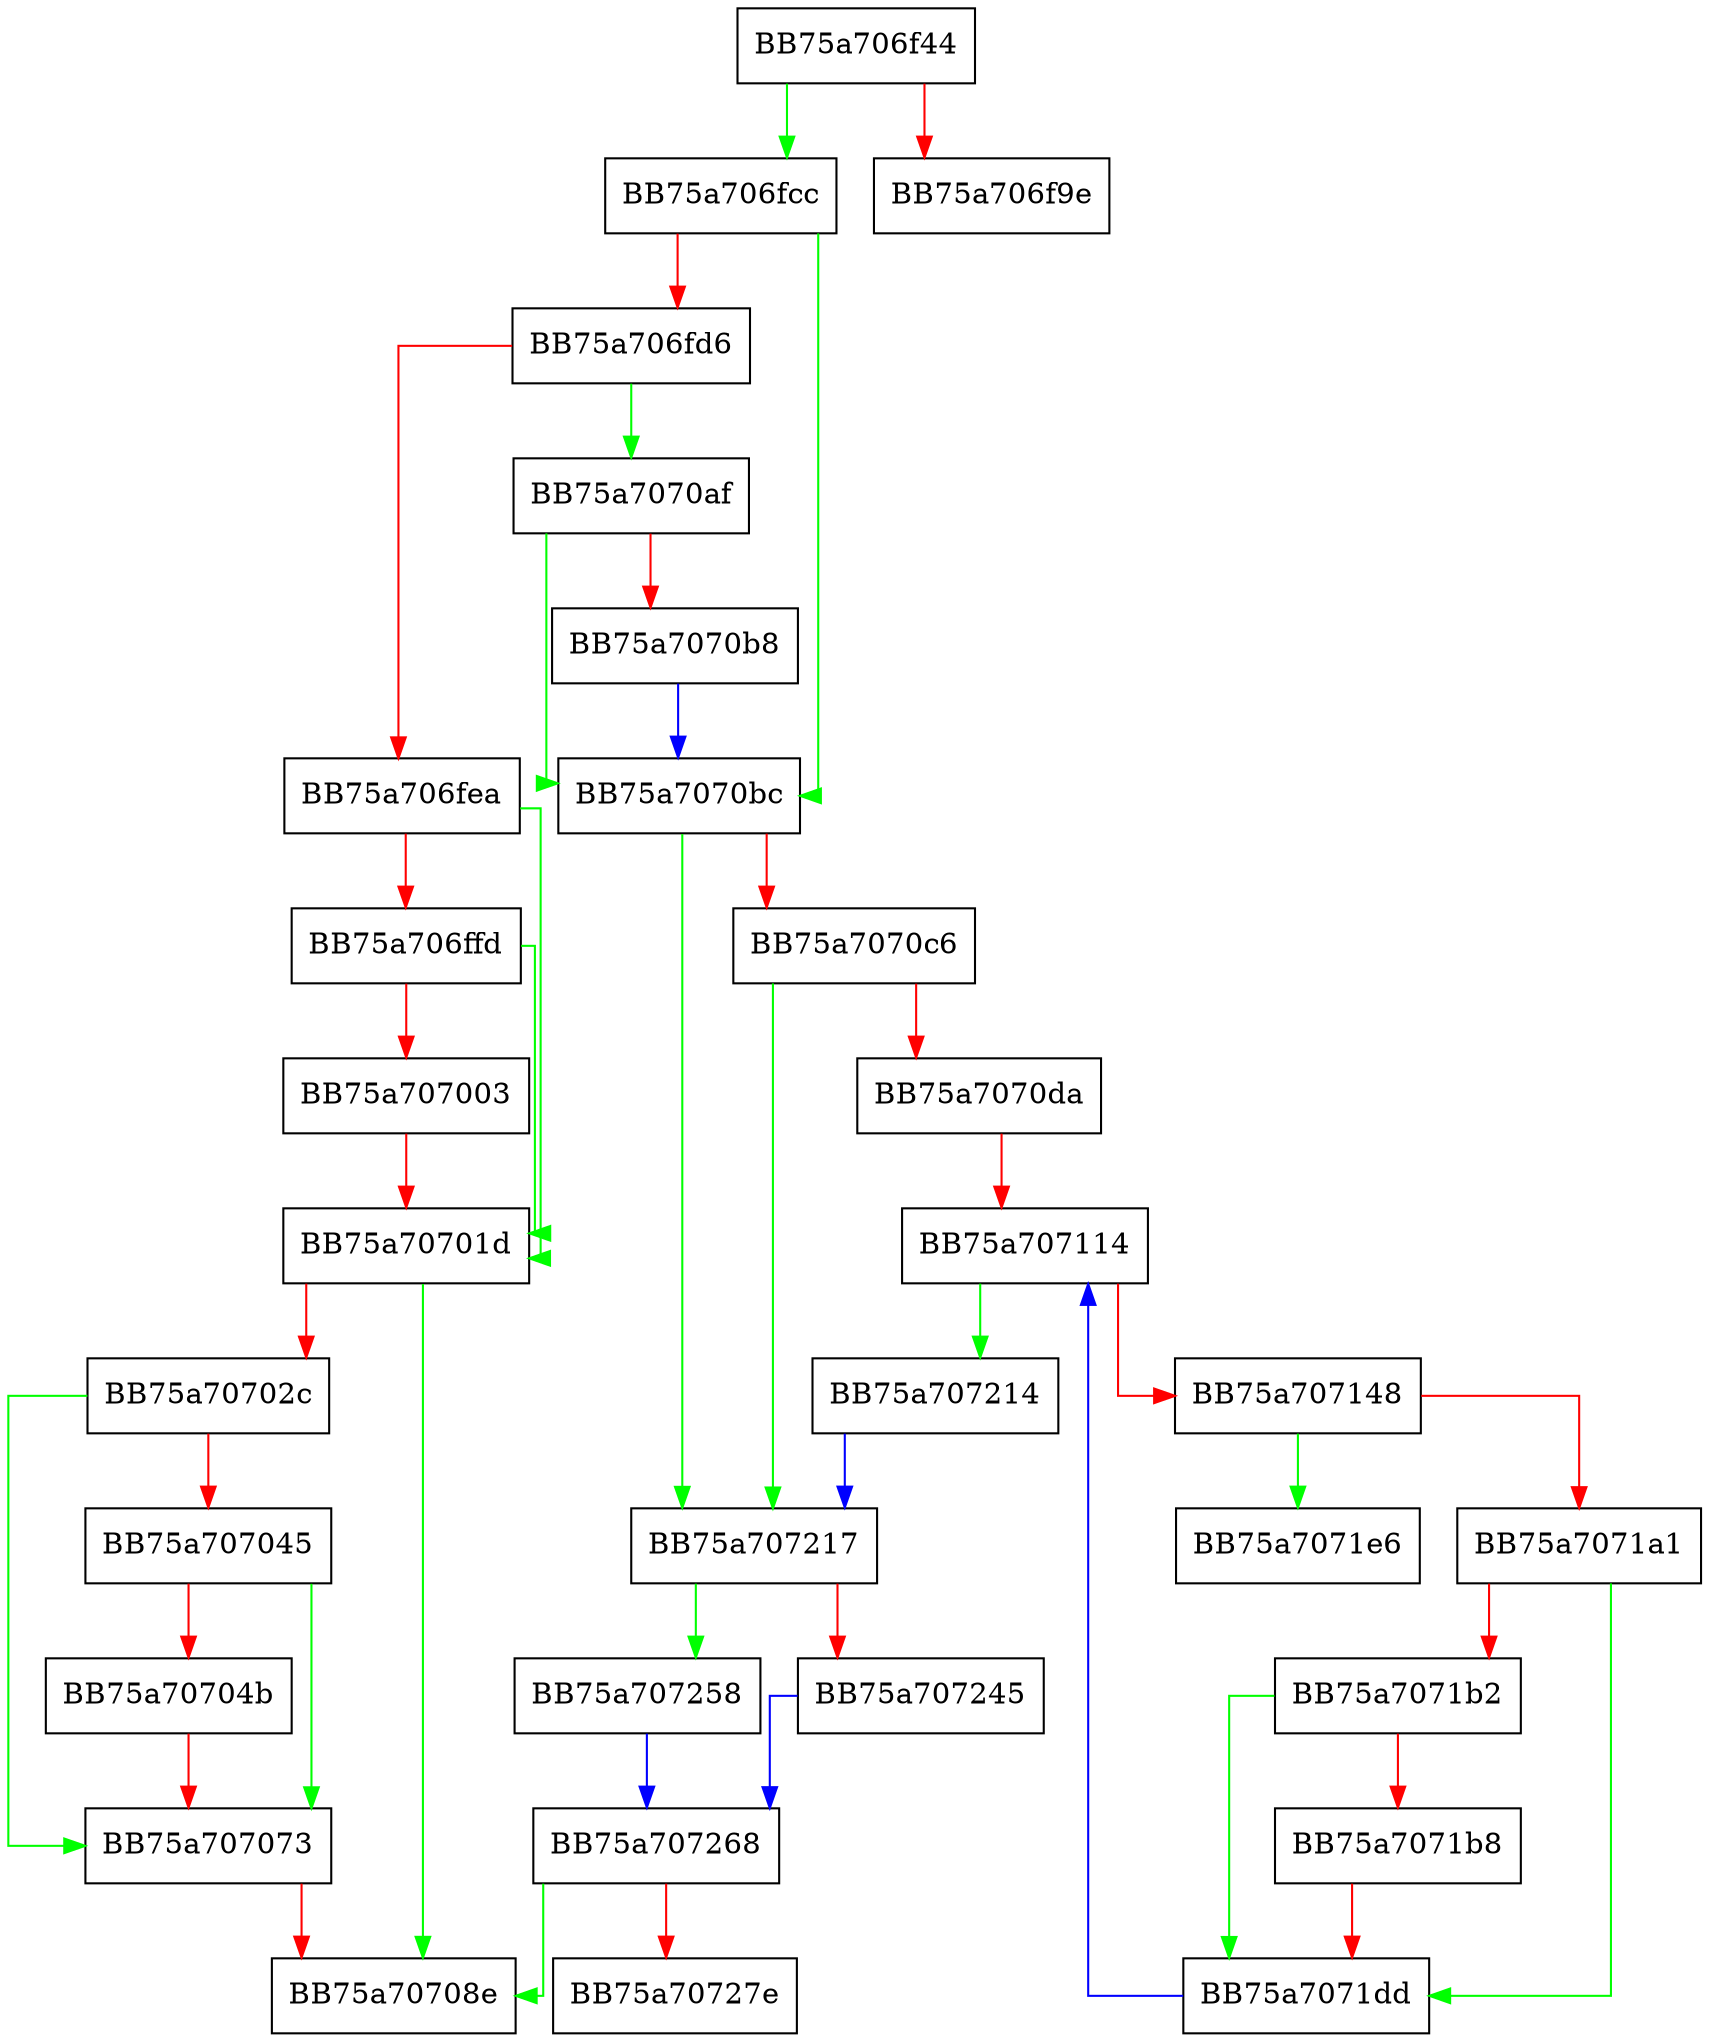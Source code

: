 digraph Register {
  node [shape="box"];
  graph [splines=ortho];
  BB75a706f44 -> BB75a706fcc [color="green"];
  BB75a706f44 -> BB75a706f9e [color="red"];
  BB75a706fcc -> BB75a7070bc [color="green"];
  BB75a706fcc -> BB75a706fd6 [color="red"];
  BB75a706fd6 -> BB75a7070af [color="green"];
  BB75a706fd6 -> BB75a706fea [color="red"];
  BB75a706fea -> BB75a70701d [color="green"];
  BB75a706fea -> BB75a706ffd [color="red"];
  BB75a706ffd -> BB75a70701d [color="green"];
  BB75a706ffd -> BB75a707003 [color="red"];
  BB75a707003 -> BB75a70701d [color="red"];
  BB75a70701d -> BB75a70708e [color="green"];
  BB75a70701d -> BB75a70702c [color="red"];
  BB75a70702c -> BB75a707073 [color="green"];
  BB75a70702c -> BB75a707045 [color="red"];
  BB75a707045 -> BB75a707073 [color="green"];
  BB75a707045 -> BB75a70704b [color="red"];
  BB75a70704b -> BB75a707073 [color="red"];
  BB75a707073 -> BB75a70708e [color="red"];
  BB75a7070af -> BB75a7070bc [color="green"];
  BB75a7070af -> BB75a7070b8 [color="red"];
  BB75a7070b8 -> BB75a7070bc [color="blue"];
  BB75a7070bc -> BB75a707217 [color="green"];
  BB75a7070bc -> BB75a7070c6 [color="red"];
  BB75a7070c6 -> BB75a707217 [color="green"];
  BB75a7070c6 -> BB75a7070da [color="red"];
  BB75a7070da -> BB75a707114 [color="red"];
  BB75a707114 -> BB75a707214 [color="green"];
  BB75a707114 -> BB75a707148 [color="red"];
  BB75a707148 -> BB75a7071e6 [color="green"];
  BB75a707148 -> BB75a7071a1 [color="red"];
  BB75a7071a1 -> BB75a7071dd [color="green"];
  BB75a7071a1 -> BB75a7071b2 [color="red"];
  BB75a7071b2 -> BB75a7071dd [color="green"];
  BB75a7071b2 -> BB75a7071b8 [color="red"];
  BB75a7071b8 -> BB75a7071dd [color="red"];
  BB75a7071dd -> BB75a707114 [color="blue"];
  BB75a707214 -> BB75a707217 [color="blue"];
  BB75a707217 -> BB75a707258 [color="green"];
  BB75a707217 -> BB75a707245 [color="red"];
  BB75a707245 -> BB75a707268 [color="blue"];
  BB75a707258 -> BB75a707268 [color="blue"];
  BB75a707268 -> BB75a70708e [color="green"];
  BB75a707268 -> BB75a70727e [color="red"];
}